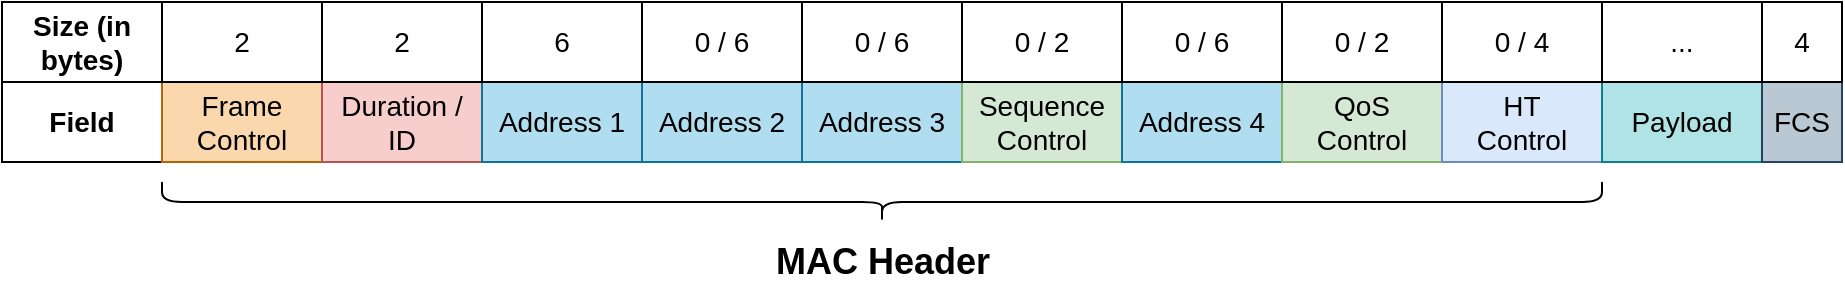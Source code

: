 <mxfile version="20.2.7" type="device"><diagram id="MjXLs3pqiGcgq27aP-8S" name="Page-1"><mxGraphModel dx="1422" dy="780" grid="1" gridSize="10" guides="1" tooltips="1" connect="1" arrows="1" fold="1" page="1" pageScale="1" pageWidth="850" pageHeight="1100" background="#ffffff" math="0" shadow="0"><root><mxCell id="0"/><mxCell id="1" parent="0"/><mxCell id="YL5d8eREEFdm32AgIbI0-1" value="&lt;font style=&quot;font-size: 14px;&quot;&gt;Size (in bytes)&lt;/font&gt;" style="rounded=0;whiteSpace=wrap;html=1;fontStyle=1" vertex="1" parent="1"><mxGeometry y="80" width="80" height="40" as="geometry"/></mxCell><mxCell id="YL5d8eREEFdm32AgIbI0-2" value="&lt;font style=&quot;font-size: 14px;&quot;&gt;Field&lt;/font&gt;" style="rounded=0;whiteSpace=wrap;html=1;fontStyle=1" vertex="1" parent="1"><mxGeometry y="120" width="80" height="40" as="geometry"/></mxCell><mxCell id="YL5d8eREEFdm32AgIbI0-3" value="Frame Control" style="rounded=0;whiteSpace=wrap;html=1;fontSize=14;fillColor=#fad7ac;strokeColor=#b46504;" vertex="1" parent="1"><mxGeometry x="80" y="120" width="80" height="40" as="geometry"/></mxCell><mxCell id="YL5d8eREEFdm32AgIbI0-4" value="2" style="rounded=0;whiteSpace=wrap;html=1;fontSize=14;" vertex="1" parent="1"><mxGeometry x="80" y="80" width="80" height="40" as="geometry"/></mxCell><mxCell id="YL5d8eREEFdm32AgIbI0-5" value="Duration / ID" style="rounded=0;whiteSpace=wrap;html=1;fontSize=14;fillColor=#f8cecc;strokeColor=#b85450;" vertex="1" parent="1"><mxGeometry x="160" y="120" width="80" height="40" as="geometry"/></mxCell><mxCell id="YL5d8eREEFdm32AgIbI0-6" value="2" style="rounded=0;whiteSpace=wrap;html=1;fontSize=14;" vertex="1" parent="1"><mxGeometry x="160" y="80" width="80" height="40" as="geometry"/></mxCell><mxCell id="YL5d8eREEFdm32AgIbI0-7" value="Address 1" style="rounded=0;whiteSpace=wrap;html=1;fontSize=14;fillColor=#b1ddf0;strokeColor=#10739e;" vertex="1" parent="1"><mxGeometry x="240" y="120" width="80" height="40" as="geometry"/></mxCell><mxCell id="YL5d8eREEFdm32AgIbI0-8" value="6" style="rounded=0;whiteSpace=wrap;html=1;fontSize=14;" vertex="1" parent="1"><mxGeometry x="240" y="80" width="80" height="40" as="geometry"/></mxCell><mxCell id="YL5d8eREEFdm32AgIbI0-9" value="Address 2" style="rounded=0;whiteSpace=wrap;html=1;fontSize=14;fillColor=#b1ddf0;strokeColor=#10739e;" vertex="1" parent="1"><mxGeometry x="320" y="120" width="80" height="40" as="geometry"/></mxCell><mxCell id="YL5d8eREEFdm32AgIbI0-10" value="0 / 6" style="rounded=0;whiteSpace=wrap;html=1;fontSize=14;" vertex="1" parent="1"><mxGeometry x="320" y="80" width="80" height="40" as="geometry"/></mxCell><mxCell id="YL5d8eREEFdm32AgIbI0-11" value="Address 3" style="rounded=0;whiteSpace=wrap;html=1;fontSize=14;fillColor=#b1ddf0;strokeColor=#10739e;" vertex="1" parent="1"><mxGeometry x="400" y="120" width="80" height="40" as="geometry"/></mxCell><mxCell id="YL5d8eREEFdm32AgIbI0-12" value="0 / 6" style="rounded=0;whiteSpace=wrap;html=1;fontSize=14;" vertex="1" parent="1"><mxGeometry x="400" y="80" width="80" height="40" as="geometry"/></mxCell><mxCell id="YL5d8eREEFdm32AgIbI0-13" value="Sequence Control" style="rounded=0;whiteSpace=wrap;html=1;fontSize=14;fillColor=#d5e8d4;strokeColor=#82b366;" vertex="1" parent="1"><mxGeometry x="480" y="120" width="80" height="40" as="geometry"/></mxCell><mxCell id="YL5d8eREEFdm32AgIbI0-14" value="0 / 2" style="rounded=0;whiteSpace=wrap;html=1;fontSize=14;" vertex="1" parent="1"><mxGeometry x="480" y="80" width="80" height="40" as="geometry"/></mxCell><mxCell id="YL5d8eREEFdm32AgIbI0-15" value="Address 4" style="rounded=0;whiteSpace=wrap;html=1;fontSize=14;fillColor=#b1ddf0;strokeColor=#10739e;" vertex="1" parent="1"><mxGeometry x="560" y="120" width="80" height="40" as="geometry"/></mxCell><mxCell id="YL5d8eREEFdm32AgIbI0-16" value="0 / 6" style="rounded=0;whiteSpace=wrap;html=1;fontSize=14;" vertex="1" parent="1"><mxGeometry x="560" y="80" width="80" height="40" as="geometry"/></mxCell><mxCell id="YL5d8eREEFdm32AgIbI0-17" value="&lt;div&gt;QoS &lt;br&gt;&lt;/div&gt;&lt;div&gt;Control&lt;/div&gt;" style="rounded=0;whiteSpace=wrap;html=1;fontSize=14;fillColor=#d5e8d4;strokeColor=#82b366;" vertex="1" parent="1"><mxGeometry x="640" y="120" width="80" height="40" as="geometry"/></mxCell><mxCell id="YL5d8eREEFdm32AgIbI0-18" value="0 / 2" style="rounded=0;whiteSpace=wrap;html=1;fontSize=14;" vertex="1" parent="1"><mxGeometry x="640" y="80" width="80" height="40" as="geometry"/></mxCell><mxCell id="YL5d8eREEFdm32AgIbI0-19" value="&lt;div&gt;HT&lt;/div&gt;&lt;div&gt;Control&lt;br&gt;&lt;/div&gt;" style="rounded=0;whiteSpace=wrap;html=1;fontSize=14;fillColor=#dae8fc;strokeColor=#6c8ebf;" vertex="1" parent="1"><mxGeometry x="720" y="120" width="80" height="40" as="geometry"/></mxCell><mxCell id="YL5d8eREEFdm32AgIbI0-20" value="0 / 4" style="rounded=0;whiteSpace=wrap;html=1;fontSize=14;" vertex="1" parent="1"><mxGeometry x="720" y="80" width="80" height="40" as="geometry"/></mxCell><mxCell id="YL5d8eREEFdm32AgIbI0-21" value="Payload" style="rounded=0;whiteSpace=wrap;html=1;fontSize=14;fillColor=#b0e3e6;strokeColor=#0e8088;" vertex="1" parent="1"><mxGeometry x="800" y="120" width="80" height="40" as="geometry"/></mxCell><mxCell id="YL5d8eREEFdm32AgIbI0-22" value="..." style="rounded=0;whiteSpace=wrap;html=1;fontSize=14;" vertex="1" parent="1"><mxGeometry x="800" y="80" width="80" height="40" as="geometry"/></mxCell><mxCell id="YL5d8eREEFdm32AgIbI0-23" value="FCS" style="rounded=0;whiteSpace=wrap;html=1;fontSize=14;fillColor=#bac8d3;strokeColor=#23445d;" vertex="1" parent="1"><mxGeometry x="880" y="120" width="40" height="40" as="geometry"/></mxCell><mxCell id="YL5d8eREEFdm32AgIbI0-24" value="4" style="rounded=0;whiteSpace=wrap;html=1;fontSize=14;" vertex="1" parent="1"><mxGeometry x="880" y="80" width="40" height="40" as="geometry"/></mxCell><mxCell id="YL5d8eREEFdm32AgIbI0-25" value="" style="shape=curlyBracket;whiteSpace=wrap;html=1;rounded=1;flipH=1;fontSize=14;direction=north;" vertex="1" parent="1"><mxGeometry x="80" y="170" width="720" height="20" as="geometry"/></mxCell><mxCell id="YL5d8eREEFdm32AgIbI0-26" value="&lt;b&gt;MAC Header&lt;/b&gt;" style="text;html=1;align=center;verticalAlign=middle;resizable=0;points=[];autosize=1;strokeColor=none;fillColor=none;fontSize=18;" vertex="1" parent="1"><mxGeometry x="375" y="190" width="130" height="40" as="geometry"/></mxCell></root></mxGraphModel></diagram></mxfile>